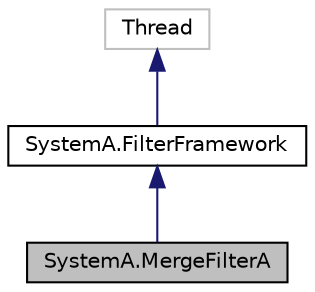 digraph "SystemA.MergeFilterA"
{
  edge [fontname="Helvetica",fontsize="10",labelfontname="Helvetica",labelfontsize="10"];
  node [fontname="Helvetica",fontsize="10",shape=record];
  Node1 [label="SystemA.MergeFilterA",height=0.2,width=0.4,color="black", fillcolor="grey75", style="filled", fontcolor="black"];
  Node2 -> Node1 [dir="back",color="midnightblue",fontsize="10",style="solid"];
  Node2 [label="SystemA.FilterFramework",height=0.2,width=0.4,color="black", fillcolor="white", style="filled",URL="$class_system_a_1_1_filter_framework.html"];
  Node3 -> Node2 [dir="back",color="midnightblue",fontsize="10",style="solid"];
  Node3 [label="Thread",height=0.2,width=0.4,color="grey75", fillcolor="white", style="filled"];
}
